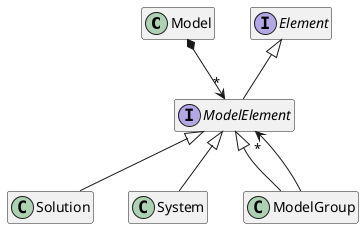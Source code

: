 @startuml model
hide empty members

class Model
interface Element
interface ModelElement
class Solution
class System

Model *--> "*" ModelElement

Element <|-- ModelElement

ModelElement <|-- Solution
ModelElement <|-- System
ModelElement <|-- ModelGroup

ModelElement "*" <-- ModelGroup
@enduml

@startuml solution
hide empty members

interface Element
interface SolutionElement
class Solution
class System

Element <|-- SolutionElement

Solution *--> "*" SolutionElement

SolutionElement <|-- System
SolutionElement <|-- SolutionGroup

SolutionElement "*" <-- SolutionGroup
@enduml

@startuml container
hide empty members

interface Element
interface SystemElement
class System
class Container

System *--> "*" SystemElement

Element <|-- SystemElement

SystemElement <|-- Container
SystemElement <|-- SystemGroup

SystemElement "*" <-- SystemGroup
@enduml

@startuml component
hide empty members

interface Element
interface ContainerElement
class Container
class Component

Container *--> "*" ContainerElement

Element <|-- ContainerElement

ContainerElement <|-- Component
ContainerElement <|-- ContainerGroup

ContainerElement "*" <-- ContainerGroup
@enduml

